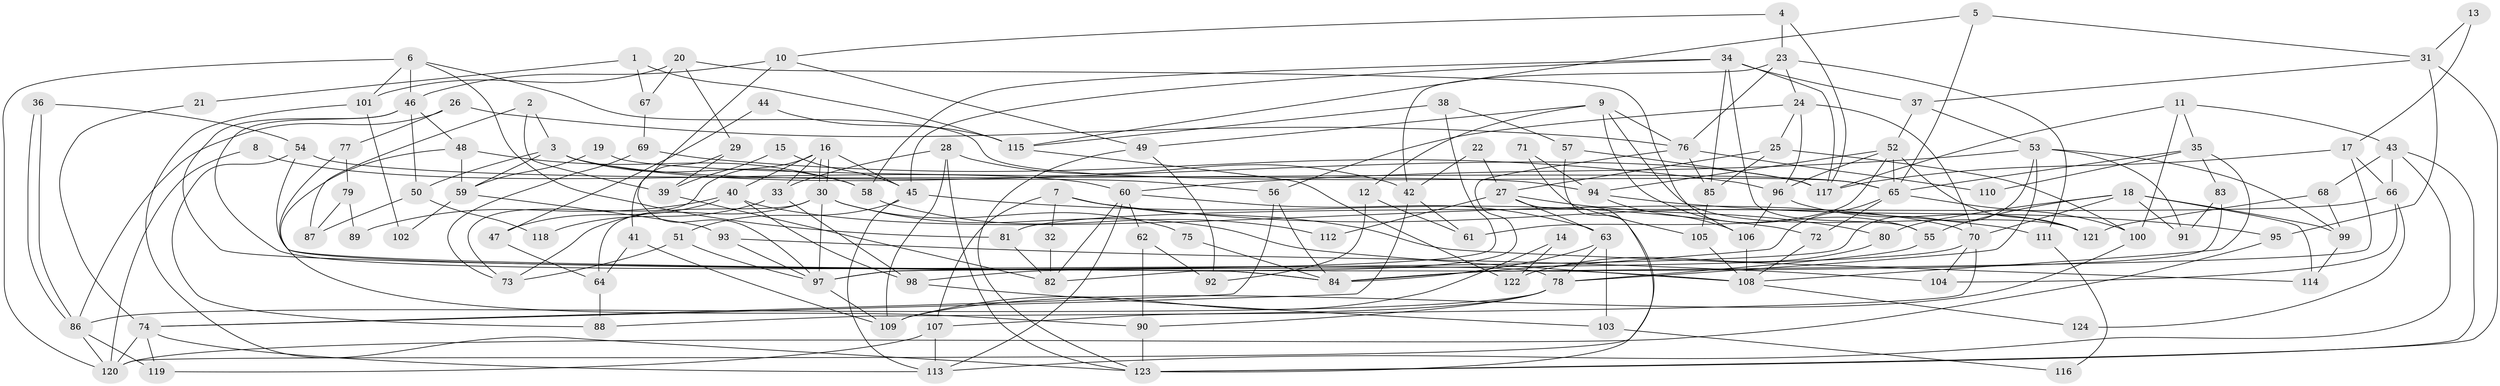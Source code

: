 // Generated by graph-tools (version 1.1) at 2025/36/03/09/25 02:36:16]
// undirected, 124 vertices, 248 edges
graph export_dot {
graph [start="1"]
  node [color=gray90,style=filled];
  1;
  2;
  3;
  4;
  5;
  6;
  7;
  8;
  9;
  10;
  11;
  12;
  13;
  14;
  15;
  16;
  17;
  18;
  19;
  20;
  21;
  22;
  23;
  24;
  25;
  26;
  27;
  28;
  29;
  30;
  31;
  32;
  33;
  34;
  35;
  36;
  37;
  38;
  39;
  40;
  41;
  42;
  43;
  44;
  45;
  46;
  47;
  48;
  49;
  50;
  51;
  52;
  53;
  54;
  55;
  56;
  57;
  58;
  59;
  60;
  61;
  62;
  63;
  64;
  65;
  66;
  67;
  68;
  69;
  70;
  71;
  72;
  73;
  74;
  75;
  76;
  77;
  78;
  79;
  80;
  81;
  82;
  83;
  84;
  85;
  86;
  87;
  88;
  89;
  90;
  91;
  92;
  93;
  94;
  95;
  96;
  97;
  98;
  99;
  100;
  101;
  102;
  103;
  104;
  105;
  106;
  107;
  108;
  109;
  110;
  111;
  112;
  113;
  114;
  115;
  116;
  117;
  118;
  119;
  120;
  121;
  122;
  123;
  124;
  1 -- 67;
  1 -- 115;
  1 -- 21;
  2 -- 3;
  2 -- 39;
  2 -- 87;
  3 -- 56;
  3 -- 58;
  3 -- 50;
  3 -- 59;
  3 -- 117;
  4 -- 117;
  4 -- 23;
  4 -- 10;
  5 -- 31;
  5 -- 65;
  5 -- 115;
  6 -- 120;
  6 -- 81;
  6 -- 46;
  6 -- 65;
  6 -- 101;
  7 -- 114;
  7 -- 107;
  7 -- 32;
  7 -- 111;
  8 -- 60;
  8 -- 120;
  9 -- 55;
  9 -- 12;
  9 -- 49;
  9 -- 76;
  9 -- 121;
  10 -- 97;
  10 -- 46;
  10 -- 49;
  11 -- 35;
  11 -- 43;
  11 -- 100;
  11 -- 117;
  12 -- 61;
  12 -- 92;
  13 -- 31;
  13 -- 17;
  14 -- 122;
  14 -- 109;
  15 -- 39;
  15 -- 45;
  16 -- 40;
  16 -- 30;
  16 -- 30;
  16 -- 33;
  16 -- 45;
  16 -- 73;
  17 -- 84;
  17 -- 117;
  17 -- 66;
  18 -- 99;
  18 -- 55;
  18 -- 70;
  18 -- 80;
  18 -- 91;
  18 -- 114;
  19 -- 94;
  19 -- 59;
  20 -- 106;
  20 -- 101;
  20 -- 29;
  20 -- 67;
  21 -- 74;
  22 -- 42;
  22 -- 27;
  23 -- 24;
  23 -- 76;
  23 -- 42;
  23 -- 111;
  24 -- 56;
  24 -- 96;
  24 -- 25;
  24 -- 70;
  25 -- 100;
  25 -- 27;
  25 -- 85;
  26 -- 86;
  26 -- 76;
  26 -- 77;
  27 -- 123;
  27 -- 63;
  27 -- 80;
  27 -- 112;
  28 -- 109;
  28 -- 123;
  28 -- 33;
  28 -- 42;
  29 -- 41;
  29 -- 39;
  30 -- 97;
  30 -- 64;
  30 -- 73;
  30 -- 75;
  30 -- 108;
  31 -- 37;
  31 -- 123;
  31 -- 95;
  32 -- 82;
  33 -- 98;
  33 -- 118;
  34 -- 45;
  34 -- 117;
  34 -- 37;
  34 -- 55;
  34 -- 58;
  34 -- 85;
  35 -- 108;
  35 -- 65;
  35 -- 83;
  35 -- 110;
  36 -- 54;
  36 -- 86;
  36 -- 86;
  37 -- 52;
  37 -- 53;
  38 -- 57;
  38 -- 97;
  38 -- 115;
  39 -- 82;
  40 -- 70;
  40 -- 98;
  40 -- 47;
  40 -- 89;
  41 -- 64;
  41 -- 109;
  42 -- 61;
  42 -- 74;
  43 -- 113;
  43 -- 123;
  43 -- 66;
  43 -- 68;
  44 -- 115;
  44 -- 47;
  45 -- 113;
  45 -- 51;
  45 -- 72;
  46 -- 48;
  46 -- 50;
  46 -- 78;
  46 -- 84;
  47 -- 64;
  48 -- 59;
  48 -- 58;
  48 -- 90;
  49 -- 92;
  49 -- 123;
  50 -- 87;
  50 -- 118;
  51 -- 73;
  51 -- 97;
  52 -- 65;
  52 -- 96;
  52 -- 61;
  52 -- 94;
  52 -- 121;
  53 -- 91;
  53 -- 60;
  53 -- 78;
  53 -- 97;
  53 -- 99;
  54 -- 65;
  54 -- 108;
  54 -- 88;
  55 -- 78;
  56 -- 84;
  56 -- 74;
  57 -- 120;
  57 -- 117;
  58 -- 112;
  59 -- 93;
  59 -- 102;
  60 -- 63;
  60 -- 62;
  60 -- 82;
  60 -- 113;
  62 -- 90;
  62 -- 92;
  63 -- 78;
  63 -- 84;
  63 -- 103;
  64 -- 88;
  65 -- 84;
  65 -- 72;
  65 -- 100;
  66 -- 81;
  66 -- 104;
  66 -- 124;
  67 -- 69;
  68 -- 121;
  68 -- 99;
  69 -- 73;
  69 -- 96;
  70 -- 88;
  70 -- 98;
  70 -- 104;
  71 -- 94;
  71 -- 105;
  72 -- 108;
  74 -- 113;
  74 -- 119;
  74 -- 120;
  75 -- 84;
  76 -- 85;
  76 -- 82;
  76 -- 110;
  77 -- 84;
  77 -- 79;
  78 -- 86;
  78 -- 90;
  78 -- 107;
  79 -- 87;
  79 -- 89;
  80 -- 122;
  81 -- 82;
  83 -- 84;
  83 -- 91;
  85 -- 105;
  86 -- 119;
  86 -- 120;
  90 -- 123;
  93 -- 104;
  93 -- 97;
  94 -- 95;
  94 -- 106;
  95 -- 120;
  96 -- 106;
  96 -- 121;
  97 -- 109;
  98 -- 103;
  99 -- 114;
  100 -- 109;
  101 -- 123;
  101 -- 102;
  103 -- 116;
  105 -- 108;
  106 -- 108;
  107 -- 119;
  107 -- 113;
  108 -- 124;
  111 -- 116;
  115 -- 122;
}
